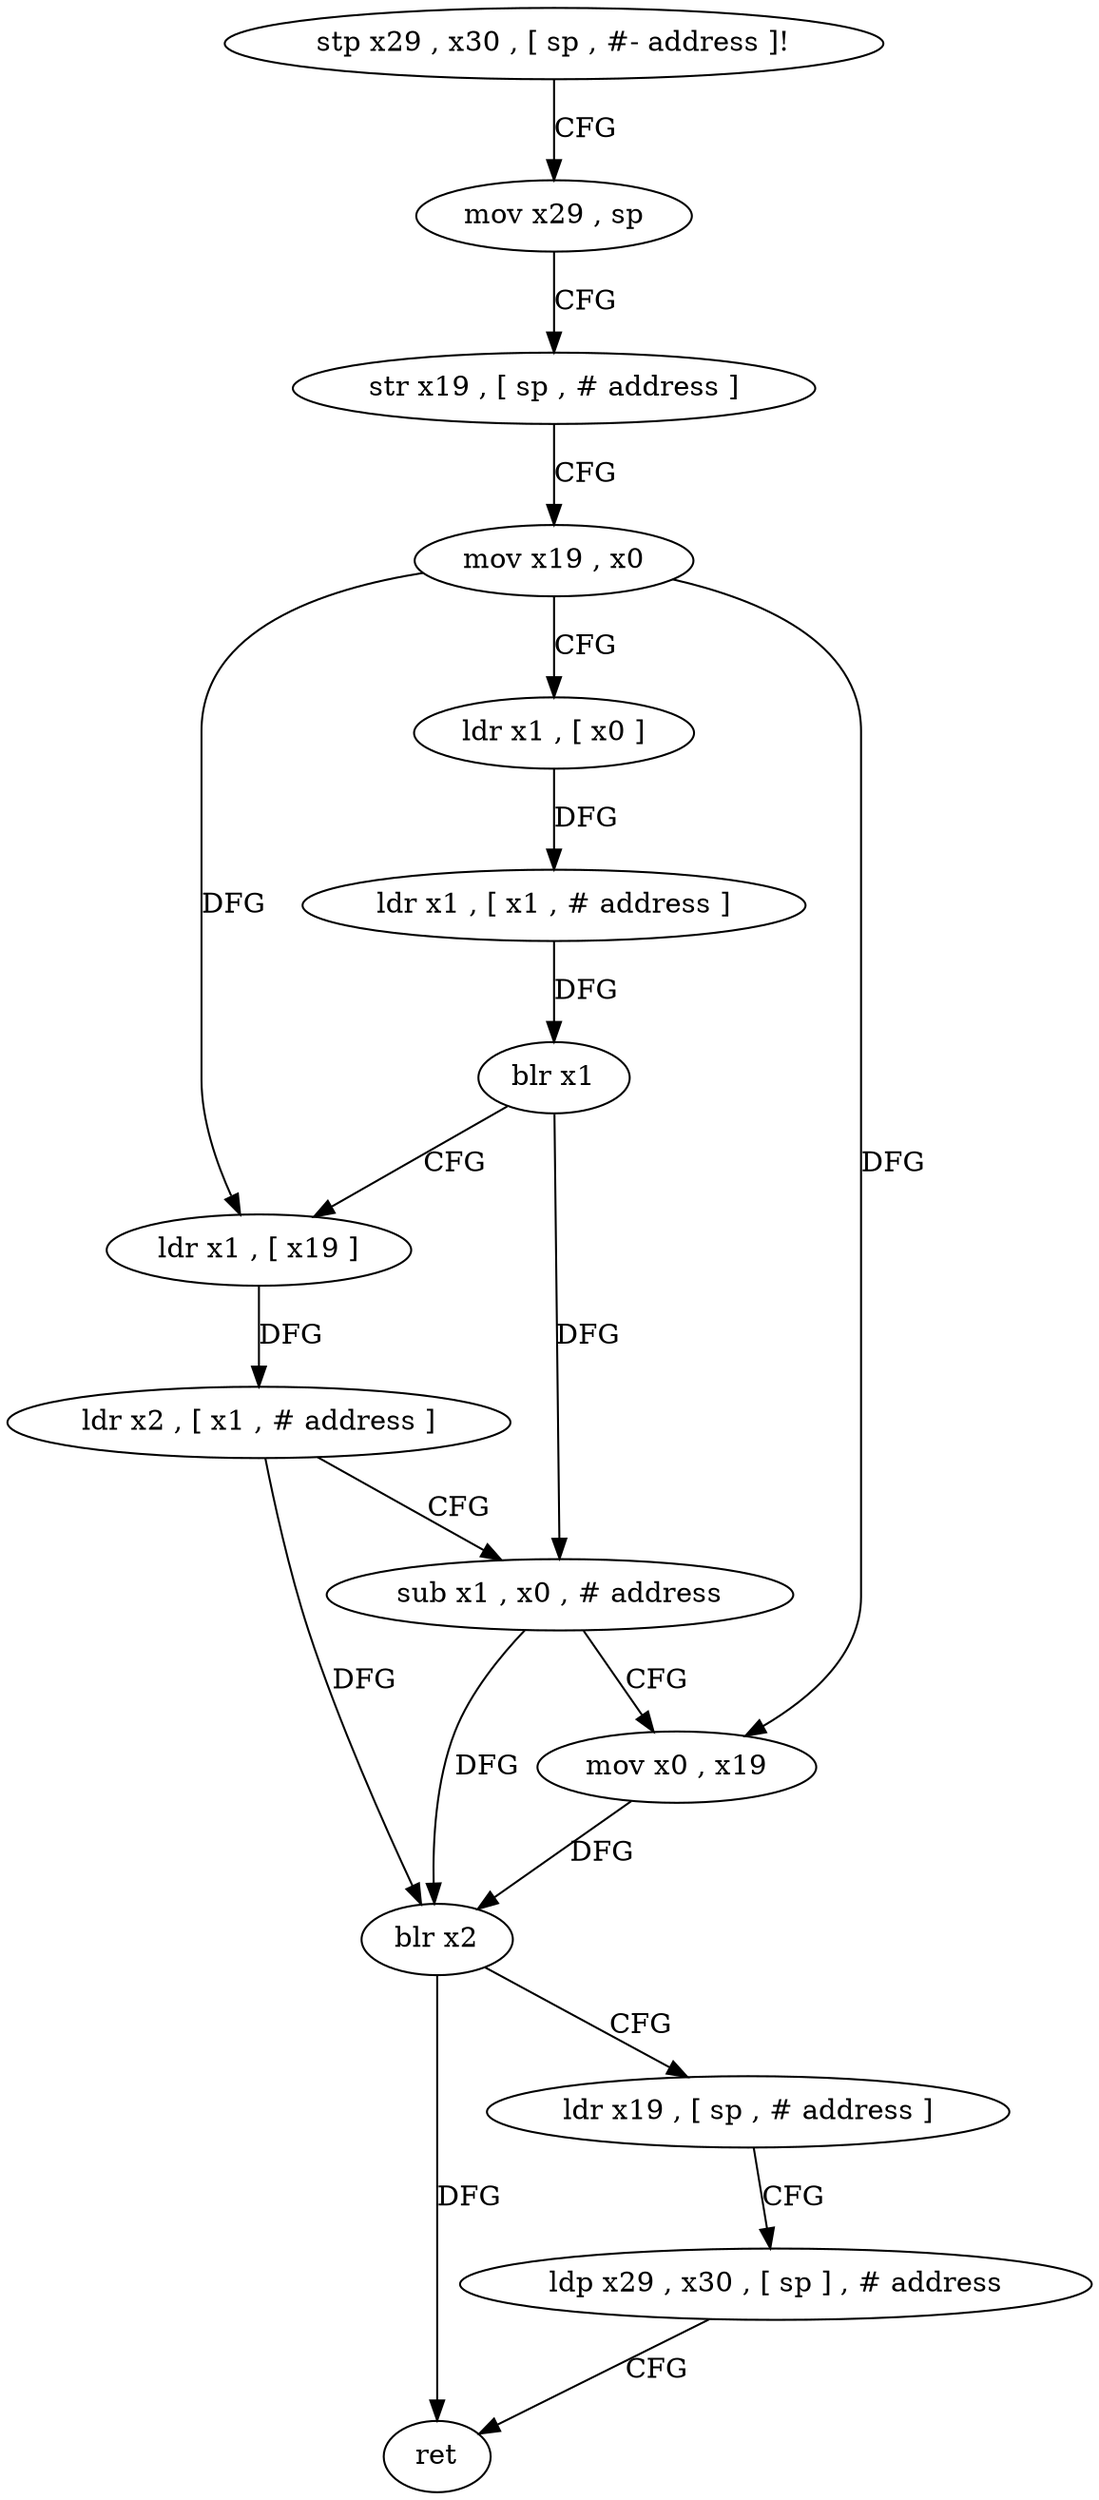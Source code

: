 digraph "func" {
"178404" [label = "stp x29 , x30 , [ sp , #- address ]!" ]
"178408" [label = "mov x29 , sp" ]
"178412" [label = "str x19 , [ sp , # address ]" ]
"178416" [label = "mov x19 , x0" ]
"178420" [label = "ldr x1 , [ x0 ]" ]
"178424" [label = "ldr x1 , [ x1 , # address ]" ]
"178428" [label = "blr x1" ]
"178432" [label = "ldr x1 , [ x19 ]" ]
"178436" [label = "ldr x2 , [ x1 , # address ]" ]
"178440" [label = "sub x1 , x0 , # address" ]
"178444" [label = "mov x0 , x19" ]
"178448" [label = "blr x2" ]
"178452" [label = "ldr x19 , [ sp , # address ]" ]
"178456" [label = "ldp x29 , x30 , [ sp ] , # address" ]
"178460" [label = "ret" ]
"178404" -> "178408" [ label = "CFG" ]
"178408" -> "178412" [ label = "CFG" ]
"178412" -> "178416" [ label = "CFG" ]
"178416" -> "178420" [ label = "CFG" ]
"178416" -> "178432" [ label = "DFG" ]
"178416" -> "178444" [ label = "DFG" ]
"178420" -> "178424" [ label = "DFG" ]
"178424" -> "178428" [ label = "DFG" ]
"178428" -> "178432" [ label = "CFG" ]
"178428" -> "178440" [ label = "DFG" ]
"178432" -> "178436" [ label = "DFG" ]
"178436" -> "178440" [ label = "CFG" ]
"178436" -> "178448" [ label = "DFG" ]
"178440" -> "178444" [ label = "CFG" ]
"178440" -> "178448" [ label = "DFG" ]
"178444" -> "178448" [ label = "DFG" ]
"178448" -> "178452" [ label = "CFG" ]
"178448" -> "178460" [ label = "DFG" ]
"178452" -> "178456" [ label = "CFG" ]
"178456" -> "178460" [ label = "CFG" ]
}
